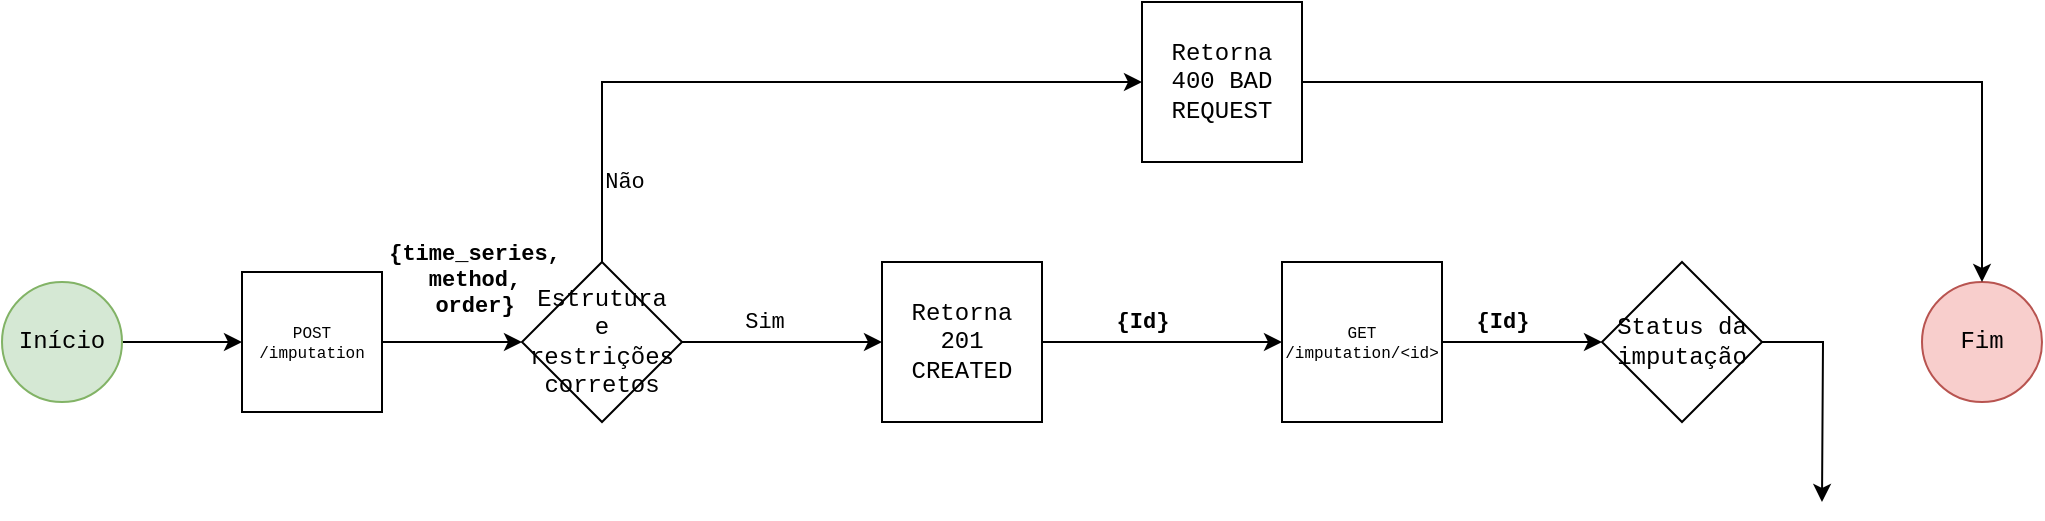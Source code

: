 <mxfile version="20.6.0" type="gitlab">
  <diagram name="Page-1" id="52a04d89-c75d-2922-d76d-85b35f80e030">
    <mxGraphModel dx="1980" dy="1176" grid="1" gridSize="10" guides="1" tooltips="1" connect="1" arrows="1" fold="1" page="1" pageScale="1" pageWidth="1100" pageHeight="850" background="none" math="0" shadow="0">
      <root>
        <mxCell id="0" />
        <mxCell id="1" parent="0" />
        <mxCell id="W06Trd2OWitXyWGzXINa-18" style="edgeStyle=orthogonalEdgeStyle;rounded=0;orthogonalLoop=1;jettySize=auto;html=1;fontFamily=Courier New;" edge="1" parent="1" source="W06Trd2OWitXyWGzXINa-2">
          <mxGeometry relative="1" as="geometry">
            <mxPoint x="170" y="200" as="targetPoint" />
          </mxGeometry>
        </mxCell>
        <mxCell id="W06Trd2OWitXyWGzXINa-2" value="Início" style="ellipse;whiteSpace=wrap;html=1;aspect=fixed;fillColor=#d5e8d4;strokeColor=#82b366;fontFamily=Courier New;" vertex="1" parent="1">
          <mxGeometry x="50" y="170" width="60" height="60" as="geometry" />
        </mxCell>
        <mxCell id="W06Trd2OWitXyWGzXINa-5" style="edgeStyle=orthogonalEdgeStyle;rounded=0;orthogonalLoop=1;jettySize=auto;html=1;exitX=1;exitY=0.5;exitDx=0;exitDy=0;fontFamily=Courier New;" edge="1" parent="1" source="W06Trd2OWitXyWGzXINa-3">
          <mxGeometry relative="1" as="geometry">
            <mxPoint x="490" y="200" as="targetPoint" />
          </mxGeometry>
        </mxCell>
        <mxCell id="W06Trd2OWitXyWGzXINa-6" value="Sim" style="edgeLabel;html=1;align=center;verticalAlign=middle;resizable=0;points=[];fontFamily=Courier New;" vertex="1" connectable="0" parent="W06Trd2OWitXyWGzXINa-5">
          <mxGeometry x="-0.183" y="1" relative="1" as="geometry">
            <mxPoint y="-9" as="offset" />
          </mxGeometry>
        </mxCell>
        <mxCell id="W06Trd2OWitXyWGzXINa-8" style="edgeStyle=orthogonalEdgeStyle;rounded=0;orthogonalLoop=1;jettySize=auto;html=1;exitX=0.5;exitY=0;exitDx=0;exitDy=0;entryX=0;entryY=0.5;entryDx=0;entryDy=0;fontFamily=Courier New;" edge="1" parent="1" source="W06Trd2OWitXyWGzXINa-3" target="W06Trd2OWitXyWGzXINa-11">
          <mxGeometry relative="1" as="geometry">
            <mxPoint x="740" y="70.0" as="targetPoint" />
          </mxGeometry>
        </mxCell>
        <mxCell id="W06Trd2OWitXyWGzXINa-9" value="Não" style="edgeLabel;html=1;align=center;verticalAlign=middle;resizable=0;points=[];labelBackgroundColor=none;fontFamily=Courier New;" vertex="1" connectable="0" parent="W06Trd2OWitXyWGzXINa-8">
          <mxGeometry x="-0.174" y="2" relative="1" as="geometry">
            <mxPoint x="-48" y="52" as="offset" />
          </mxGeometry>
        </mxCell>
        <mxCell id="W06Trd2OWitXyWGzXINa-3" value="Estrutura e restrições corretos" style="rhombus;whiteSpace=wrap;html=1;fontFamily=Courier New;" vertex="1" parent="1">
          <mxGeometry x="310" y="160" width="80" height="80" as="geometry" />
        </mxCell>
        <mxCell id="W06Trd2OWitXyWGzXINa-10" value="Fim" style="ellipse;whiteSpace=wrap;html=1;aspect=fixed;fillColor=#f8cecc;strokeColor=#b85450;fontFamily=Courier New;" vertex="1" parent="1">
          <mxGeometry x="1010" y="170" width="60" height="60" as="geometry" />
        </mxCell>
        <mxCell id="W06Trd2OWitXyWGzXINa-12" style="edgeStyle=orthogonalEdgeStyle;rounded=0;orthogonalLoop=1;jettySize=auto;html=1;entryX=0.5;entryY=0;entryDx=0;entryDy=0;fontFamily=Courier New;" edge="1" parent="1" source="W06Trd2OWitXyWGzXINa-11" target="W06Trd2OWitXyWGzXINa-10">
          <mxGeometry relative="1" as="geometry" />
        </mxCell>
        <mxCell id="W06Trd2OWitXyWGzXINa-11" value="Retorna&lt;br&gt;400 BAD REQUEST" style="whiteSpace=wrap;html=1;aspect=fixed;labelBackgroundColor=none;fontFamily=Courier New;" vertex="1" parent="1">
          <mxGeometry x="620" y="30" width="80" height="80" as="geometry" />
        </mxCell>
        <mxCell id="W06Trd2OWitXyWGzXINa-17" style="edgeStyle=orthogonalEdgeStyle;rounded=0;orthogonalLoop=1;jettySize=auto;html=1;fontFamily=Courier New;" edge="1" parent="1" source="W06Trd2OWitXyWGzXINa-13" target="W06Trd2OWitXyWGzXINa-16">
          <mxGeometry relative="1" as="geometry" />
        </mxCell>
        <mxCell id="W06Trd2OWitXyWGzXINa-19" value="{Id}" style="edgeLabel;html=1;align=center;verticalAlign=middle;resizable=0;points=[];fontFamily=Courier New;fontStyle=1" vertex="1" connectable="0" parent="W06Trd2OWitXyWGzXINa-17">
          <mxGeometry x="-0.172" relative="1" as="geometry">
            <mxPoint y="-10" as="offset" />
          </mxGeometry>
        </mxCell>
        <mxCell id="W06Trd2OWitXyWGzXINa-13" value="Retorna 201 CREATED" style="whiteSpace=wrap;html=1;aspect=fixed;labelBackgroundColor=none;fontFamily=Courier New;" vertex="1" parent="1">
          <mxGeometry x="490" y="160" width="80" height="80" as="geometry" />
        </mxCell>
        <mxCell id="W06Trd2OWitXyWGzXINa-22" style="edgeStyle=orthogonalEdgeStyle;rounded=0;orthogonalLoop=1;jettySize=auto;html=1;fontFamily=Courier New;" edge="1" parent="1" source="W06Trd2OWitXyWGzXINa-16">
          <mxGeometry relative="1" as="geometry">
            <mxPoint x="850" y="200" as="targetPoint" />
          </mxGeometry>
        </mxCell>
        <mxCell id="W06Trd2OWitXyWGzXINa-23" value="{Id}" style="edgeLabel;html=1;align=center;verticalAlign=middle;resizable=0;points=[];fontFamily=Courier New;fontStyle=1" vertex="1" connectable="0" parent="W06Trd2OWitXyWGzXINa-22">
          <mxGeometry x="-0.328" relative="1" as="geometry">
            <mxPoint x="3" y="-10" as="offset" />
          </mxGeometry>
        </mxCell>
        <mxCell id="W06Trd2OWitXyWGzXINa-16" value="GET /imputation/&amp;lt;id&amp;gt;" style="whiteSpace=wrap;html=1;aspect=fixed;labelBackgroundColor=none;fontFamily=Courier New;fontSize=8;" vertex="1" parent="1">
          <mxGeometry x="690" y="160" width="80" height="80" as="geometry" />
        </mxCell>
        <mxCell id="W06Trd2OWitXyWGzXINa-20" value="{time_series,&lt;br&gt;method,&lt;br&gt;order}" style="edgeLabel;html=1;align=center;verticalAlign=middle;resizable=0;points=[];fontFamily=Courier New;fontStyle=1;labelBackgroundColor=none;" vertex="1" connectable="0" parent="1">
          <mxGeometry x="660.004" y="180" as="geometry">
            <mxPoint x="-374" y="-11" as="offset" />
          </mxGeometry>
        </mxCell>
        <mxCell id="W06Trd2OWitXyWGzXINa-26" style="edgeStyle=orthogonalEdgeStyle;rounded=0;orthogonalLoop=1;jettySize=auto;html=1;fontFamily=Courier New;" edge="1" parent="1" source="W06Trd2OWitXyWGzXINa-24">
          <mxGeometry relative="1" as="geometry">
            <mxPoint x="960" y="280" as="targetPoint" />
          </mxGeometry>
        </mxCell>
        <mxCell id="W06Trd2OWitXyWGzXINa-24" value="Status da imputação" style="rhombus;whiteSpace=wrap;html=1;labelBackgroundColor=none;fontFamily=Courier New;" vertex="1" parent="1">
          <mxGeometry x="850" y="160" width="80" height="80" as="geometry" />
        </mxCell>
        <mxCell id="W06Trd2OWitXyWGzXINa-28" style="edgeStyle=orthogonalEdgeStyle;rounded=0;orthogonalLoop=1;jettySize=auto;html=1;entryX=0;entryY=0.5;entryDx=0;entryDy=0;fontFamily=Courier New;fontSize=8;" edge="1" parent="1" source="W06Trd2OWitXyWGzXINa-27" target="W06Trd2OWitXyWGzXINa-3">
          <mxGeometry relative="1" as="geometry" />
        </mxCell>
        <mxCell id="W06Trd2OWitXyWGzXINa-27" value="POST /imputation" style="whiteSpace=wrap;html=1;aspect=fixed;labelBackgroundColor=none;fontFamily=Courier New;fontSize=8;" vertex="1" parent="1">
          <mxGeometry x="170" y="165" width="70" height="70" as="geometry" />
        </mxCell>
      </root>
    </mxGraphModel>
  </diagram>
</mxfile>
